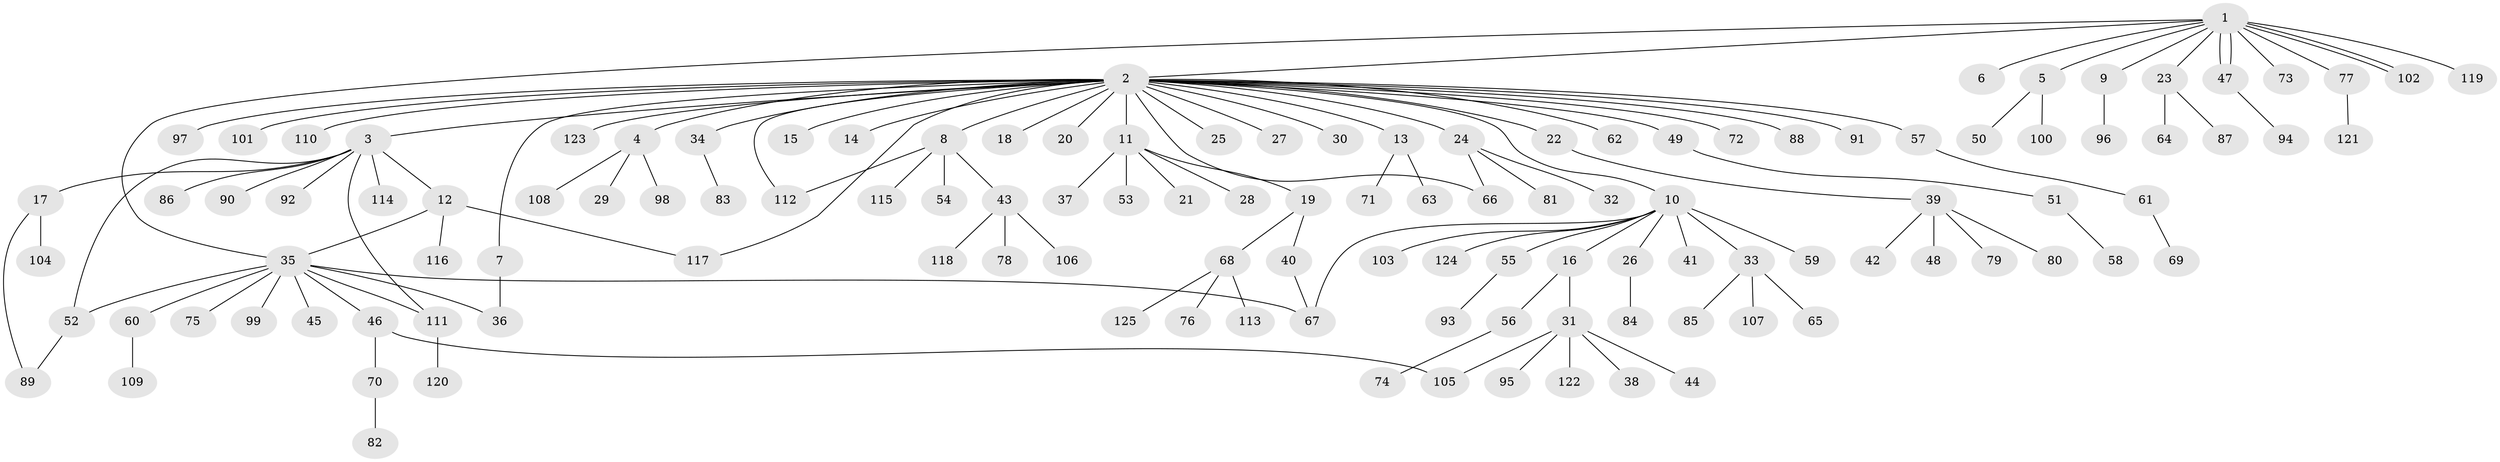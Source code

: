 // Generated by graph-tools (version 1.1) at 2025/49/03/09/25 03:49:53]
// undirected, 125 vertices, 137 edges
graph export_dot {
graph [start="1"]
  node [color=gray90,style=filled];
  1;
  2;
  3;
  4;
  5;
  6;
  7;
  8;
  9;
  10;
  11;
  12;
  13;
  14;
  15;
  16;
  17;
  18;
  19;
  20;
  21;
  22;
  23;
  24;
  25;
  26;
  27;
  28;
  29;
  30;
  31;
  32;
  33;
  34;
  35;
  36;
  37;
  38;
  39;
  40;
  41;
  42;
  43;
  44;
  45;
  46;
  47;
  48;
  49;
  50;
  51;
  52;
  53;
  54;
  55;
  56;
  57;
  58;
  59;
  60;
  61;
  62;
  63;
  64;
  65;
  66;
  67;
  68;
  69;
  70;
  71;
  72;
  73;
  74;
  75;
  76;
  77;
  78;
  79;
  80;
  81;
  82;
  83;
  84;
  85;
  86;
  87;
  88;
  89;
  90;
  91;
  92;
  93;
  94;
  95;
  96;
  97;
  98;
  99;
  100;
  101;
  102;
  103;
  104;
  105;
  106;
  107;
  108;
  109;
  110;
  111;
  112;
  113;
  114;
  115;
  116;
  117;
  118;
  119;
  120;
  121;
  122;
  123;
  124;
  125;
  1 -- 2;
  1 -- 5;
  1 -- 6;
  1 -- 9;
  1 -- 23;
  1 -- 35;
  1 -- 47;
  1 -- 47;
  1 -- 73;
  1 -- 77;
  1 -- 102;
  1 -- 102;
  1 -- 119;
  2 -- 3;
  2 -- 4;
  2 -- 7;
  2 -- 8;
  2 -- 10;
  2 -- 11;
  2 -- 13;
  2 -- 14;
  2 -- 15;
  2 -- 18;
  2 -- 20;
  2 -- 22;
  2 -- 24;
  2 -- 25;
  2 -- 27;
  2 -- 30;
  2 -- 34;
  2 -- 49;
  2 -- 57;
  2 -- 62;
  2 -- 66;
  2 -- 72;
  2 -- 88;
  2 -- 91;
  2 -- 97;
  2 -- 101;
  2 -- 110;
  2 -- 112;
  2 -- 117;
  2 -- 123;
  3 -- 12;
  3 -- 17;
  3 -- 52;
  3 -- 86;
  3 -- 90;
  3 -- 92;
  3 -- 111;
  3 -- 114;
  4 -- 29;
  4 -- 98;
  4 -- 108;
  5 -- 50;
  5 -- 100;
  7 -- 36;
  8 -- 43;
  8 -- 54;
  8 -- 112;
  8 -- 115;
  9 -- 96;
  10 -- 16;
  10 -- 26;
  10 -- 33;
  10 -- 41;
  10 -- 55;
  10 -- 59;
  10 -- 67;
  10 -- 103;
  10 -- 124;
  11 -- 19;
  11 -- 21;
  11 -- 28;
  11 -- 37;
  11 -- 53;
  12 -- 35;
  12 -- 116;
  12 -- 117;
  13 -- 63;
  13 -- 71;
  16 -- 31;
  16 -- 56;
  17 -- 89;
  17 -- 104;
  19 -- 40;
  19 -- 68;
  22 -- 39;
  23 -- 64;
  23 -- 87;
  24 -- 32;
  24 -- 66;
  24 -- 81;
  26 -- 84;
  31 -- 38;
  31 -- 44;
  31 -- 95;
  31 -- 105;
  31 -- 122;
  33 -- 65;
  33 -- 85;
  33 -- 107;
  34 -- 83;
  35 -- 36;
  35 -- 45;
  35 -- 46;
  35 -- 52;
  35 -- 60;
  35 -- 67;
  35 -- 75;
  35 -- 99;
  35 -- 111;
  39 -- 42;
  39 -- 48;
  39 -- 79;
  39 -- 80;
  40 -- 67;
  43 -- 78;
  43 -- 106;
  43 -- 118;
  46 -- 70;
  46 -- 105;
  47 -- 94;
  49 -- 51;
  51 -- 58;
  52 -- 89;
  55 -- 93;
  56 -- 74;
  57 -- 61;
  60 -- 109;
  61 -- 69;
  68 -- 76;
  68 -- 113;
  68 -- 125;
  70 -- 82;
  77 -- 121;
  111 -- 120;
}
